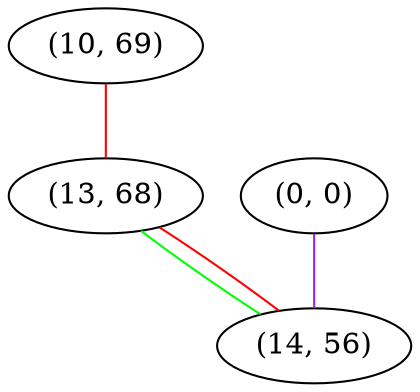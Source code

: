 graph "" {
"(10, 69)";
"(0, 0)";
"(13, 68)";
"(14, 56)";
"(10, 69)" -- "(13, 68)"  [color=red, key=0, weight=1];
"(0, 0)" -- "(14, 56)"  [color=purple, key=0, weight=4];
"(13, 68)" -- "(14, 56)"  [color=green, key=0, weight=2];
"(13, 68)" -- "(14, 56)"  [color=red, key=1, weight=1];
}
